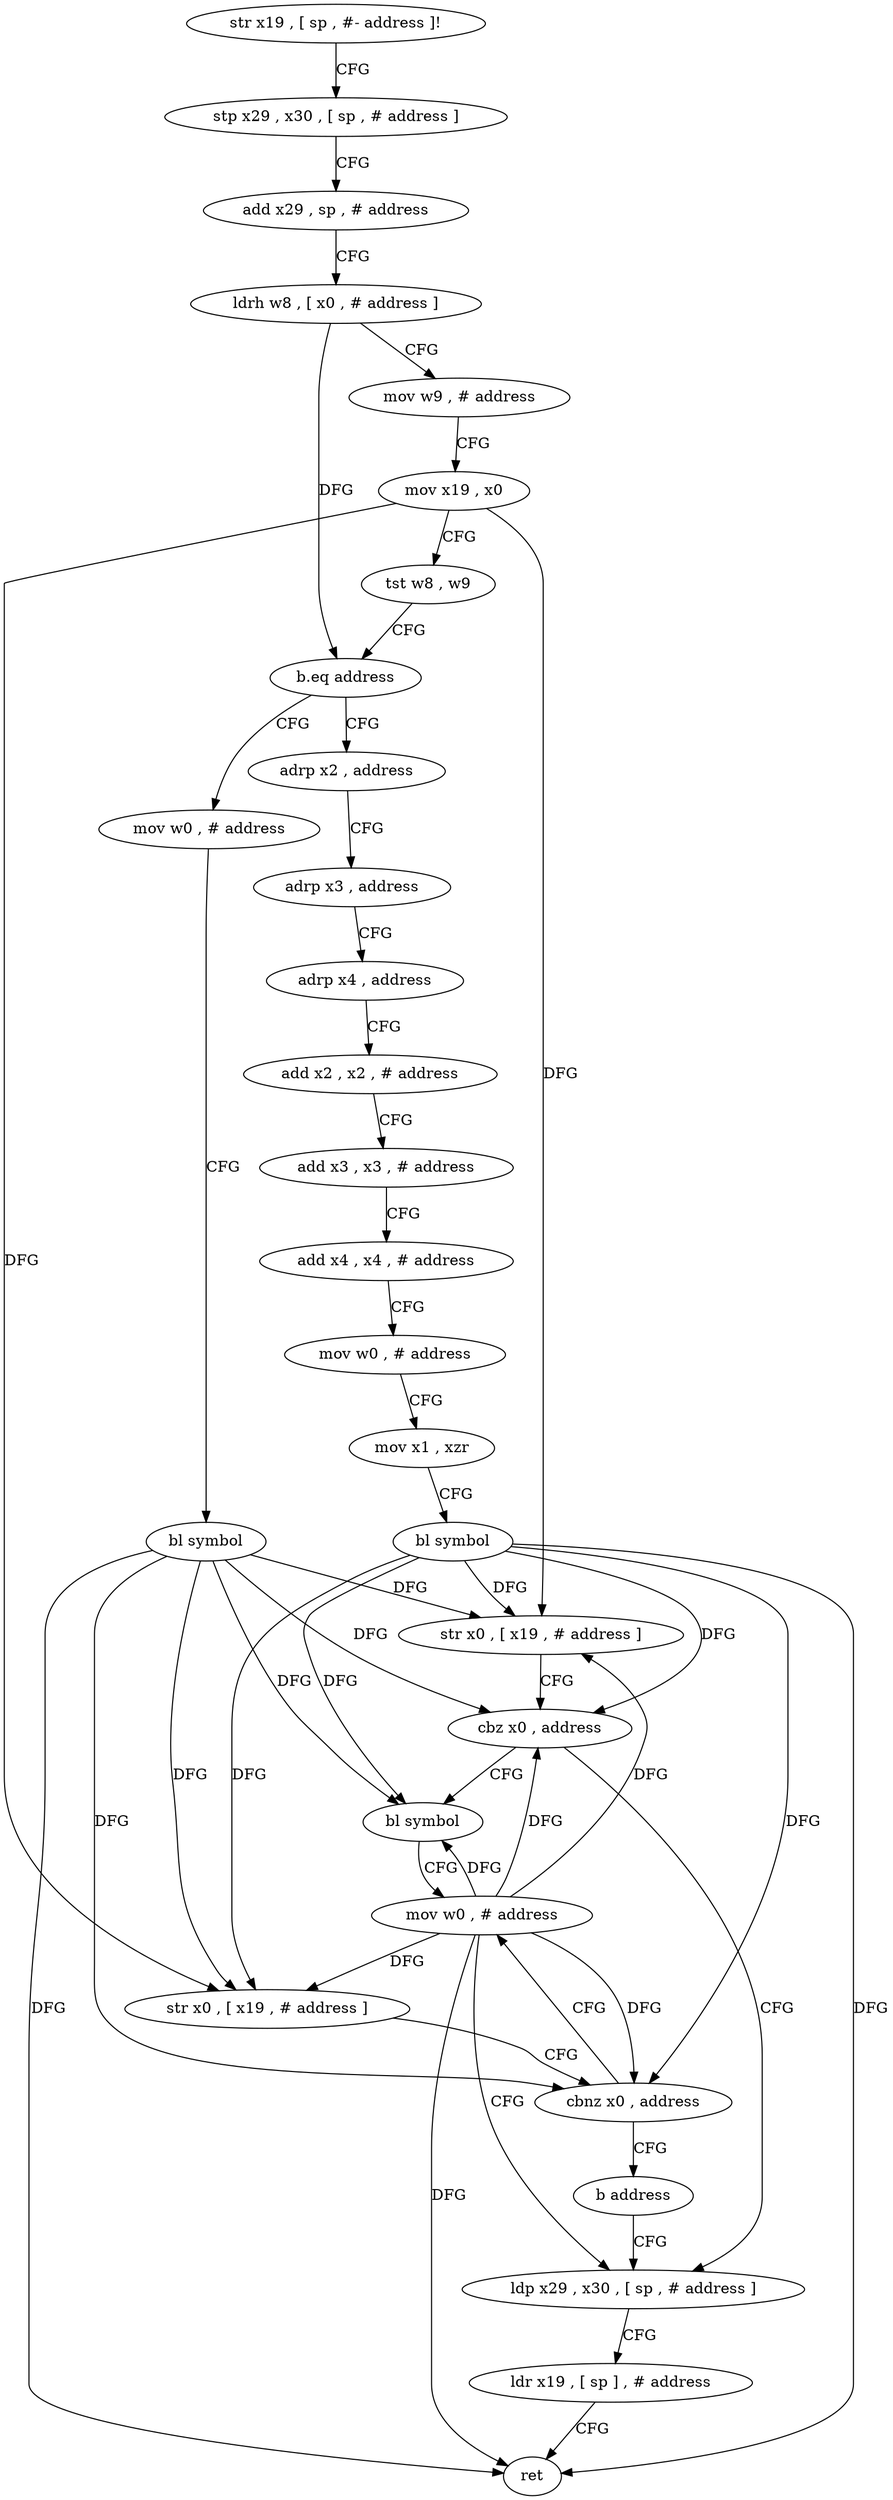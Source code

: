 digraph "func" {
"4237632" [label = "str x19 , [ sp , #- address ]!" ]
"4237636" [label = "stp x29 , x30 , [ sp , # address ]" ]
"4237640" [label = "add x29 , sp , # address" ]
"4237644" [label = "ldrh w8 , [ x0 , # address ]" ]
"4237648" [label = "mov w9 , # address" ]
"4237652" [label = "mov x19 , x0" ]
"4237656" [label = "tst w8 , w9" ]
"4237660" [label = "b.eq address" ]
"4237712" [label = "mov w0 , # address" ]
"4237664" [label = "adrp x2 , address" ]
"4237716" [label = "bl symbol" ]
"4237720" [label = "str x0 , [ x19 , # address ]" ]
"4237724" [label = "cbz x0 , address" ]
"4237736" [label = "ldp x29 , x30 , [ sp , # address ]" ]
"4237728" [label = "bl symbol" ]
"4237668" [label = "adrp x3 , address" ]
"4237672" [label = "adrp x4 , address" ]
"4237676" [label = "add x2 , x2 , # address" ]
"4237680" [label = "add x3 , x3 , # address" ]
"4237684" [label = "add x4 , x4 , # address" ]
"4237688" [label = "mov w0 , # address" ]
"4237692" [label = "mov x1 , xzr" ]
"4237696" [label = "bl symbol" ]
"4237700" [label = "str x0 , [ x19 , # address ]" ]
"4237704" [label = "cbnz x0 , address" ]
"4237732" [label = "mov w0 , # address" ]
"4237708" [label = "b address" ]
"4237740" [label = "ldr x19 , [ sp ] , # address" ]
"4237744" [label = "ret" ]
"4237632" -> "4237636" [ label = "CFG" ]
"4237636" -> "4237640" [ label = "CFG" ]
"4237640" -> "4237644" [ label = "CFG" ]
"4237644" -> "4237648" [ label = "CFG" ]
"4237644" -> "4237660" [ label = "DFG" ]
"4237648" -> "4237652" [ label = "CFG" ]
"4237652" -> "4237656" [ label = "CFG" ]
"4237652" -> "4237720" [ label = "DFG" ]
"4237652" -> "4237700" [ label = "DFG" ]
"4237656" -> "4237660" [ label = "CFG" ]
"4237660" -> "4237712" [ label = "CFG" ]
"4237660" -> "4237664" [ label = "CFG" ]
"4237712" -> "4237716" [ label = "CFG" ]
"4237664" -> "4237668" [ label = "CFG" ]
"4237716" -> "4237720" [ label = "DFG" ]
"4237716" -> "4237724" [ label = "DFG" ]
"4237716" -> "4237700" [ label = "DFG" ]
"4237716" -> "4237704" [ label = "DFG" ]
"4237716" -> "4237744" [ label = "DFG" ]
"4237716" -> "4237728" [ label = "DFG" ]
"4237720" -> "4237724" [ label = "CFG" ]
"4237724" -> "4237736" [ label = "CFG" ]
"4237724" -> "4237728" [ label = "CFG" ]
"4237736" -> "4237740" [ label = "CFG" ]
"4237728" -> "4237732" [ label = "CFG" ]
"4237668" -> "4237672" [ label = "CFG" ]
"4237672" -> "4237676" [ label = "CFG" ]
"4237676" -> "4237680" [ label = "CFG" ]
"4237680" -> "4237684" [ label = "CFG" ]
"4237684" -> "4237688" [ label = "CFG" ]
"4237688" -> "4237692" [ label = "CFG" ]
"4237692" -> "4237696" [ label = "CFG" ]
"4237696" -> "4237700" [ label = "DFG" ]
"4237696" -> "4237720" [ label = "DFG" ]
"4237696" -> "4237724" [ label = "DFG" ]
"4237696" -> "4237704" [ label = "DFG" ]
"4237696" -> "4237744" [ label = "DFG" ]
"4237696" -> "4237728" [ label = "DFG" ]
"4237700" -> "4237704" [ label = "CFG" ]
"4237704" -> "4237732" [ label = "CFG" ]
"4237704" -> "4237708" [ label = "CFG" ]
"4237732" -> "4237736" [ label = "CFG" ]
"4237732" -> "4237720" [ label = "DFG" ]
"4237732" -> "4237724" [ label = "DFG" ]
"4237732" -> "4237700" [ label = "DFG" ]
"4237732" -> "4237704" [ label = "DFG" ]
"4237732" -> "4237728" [ label = "DFG" ]
"4237732" -> "4237744" [ label = "DFG" ]
"4237708" -> "4237736" [ label = "CFG" ]
"4237740" -> "4237744" [ label = "CFG" ]
}
